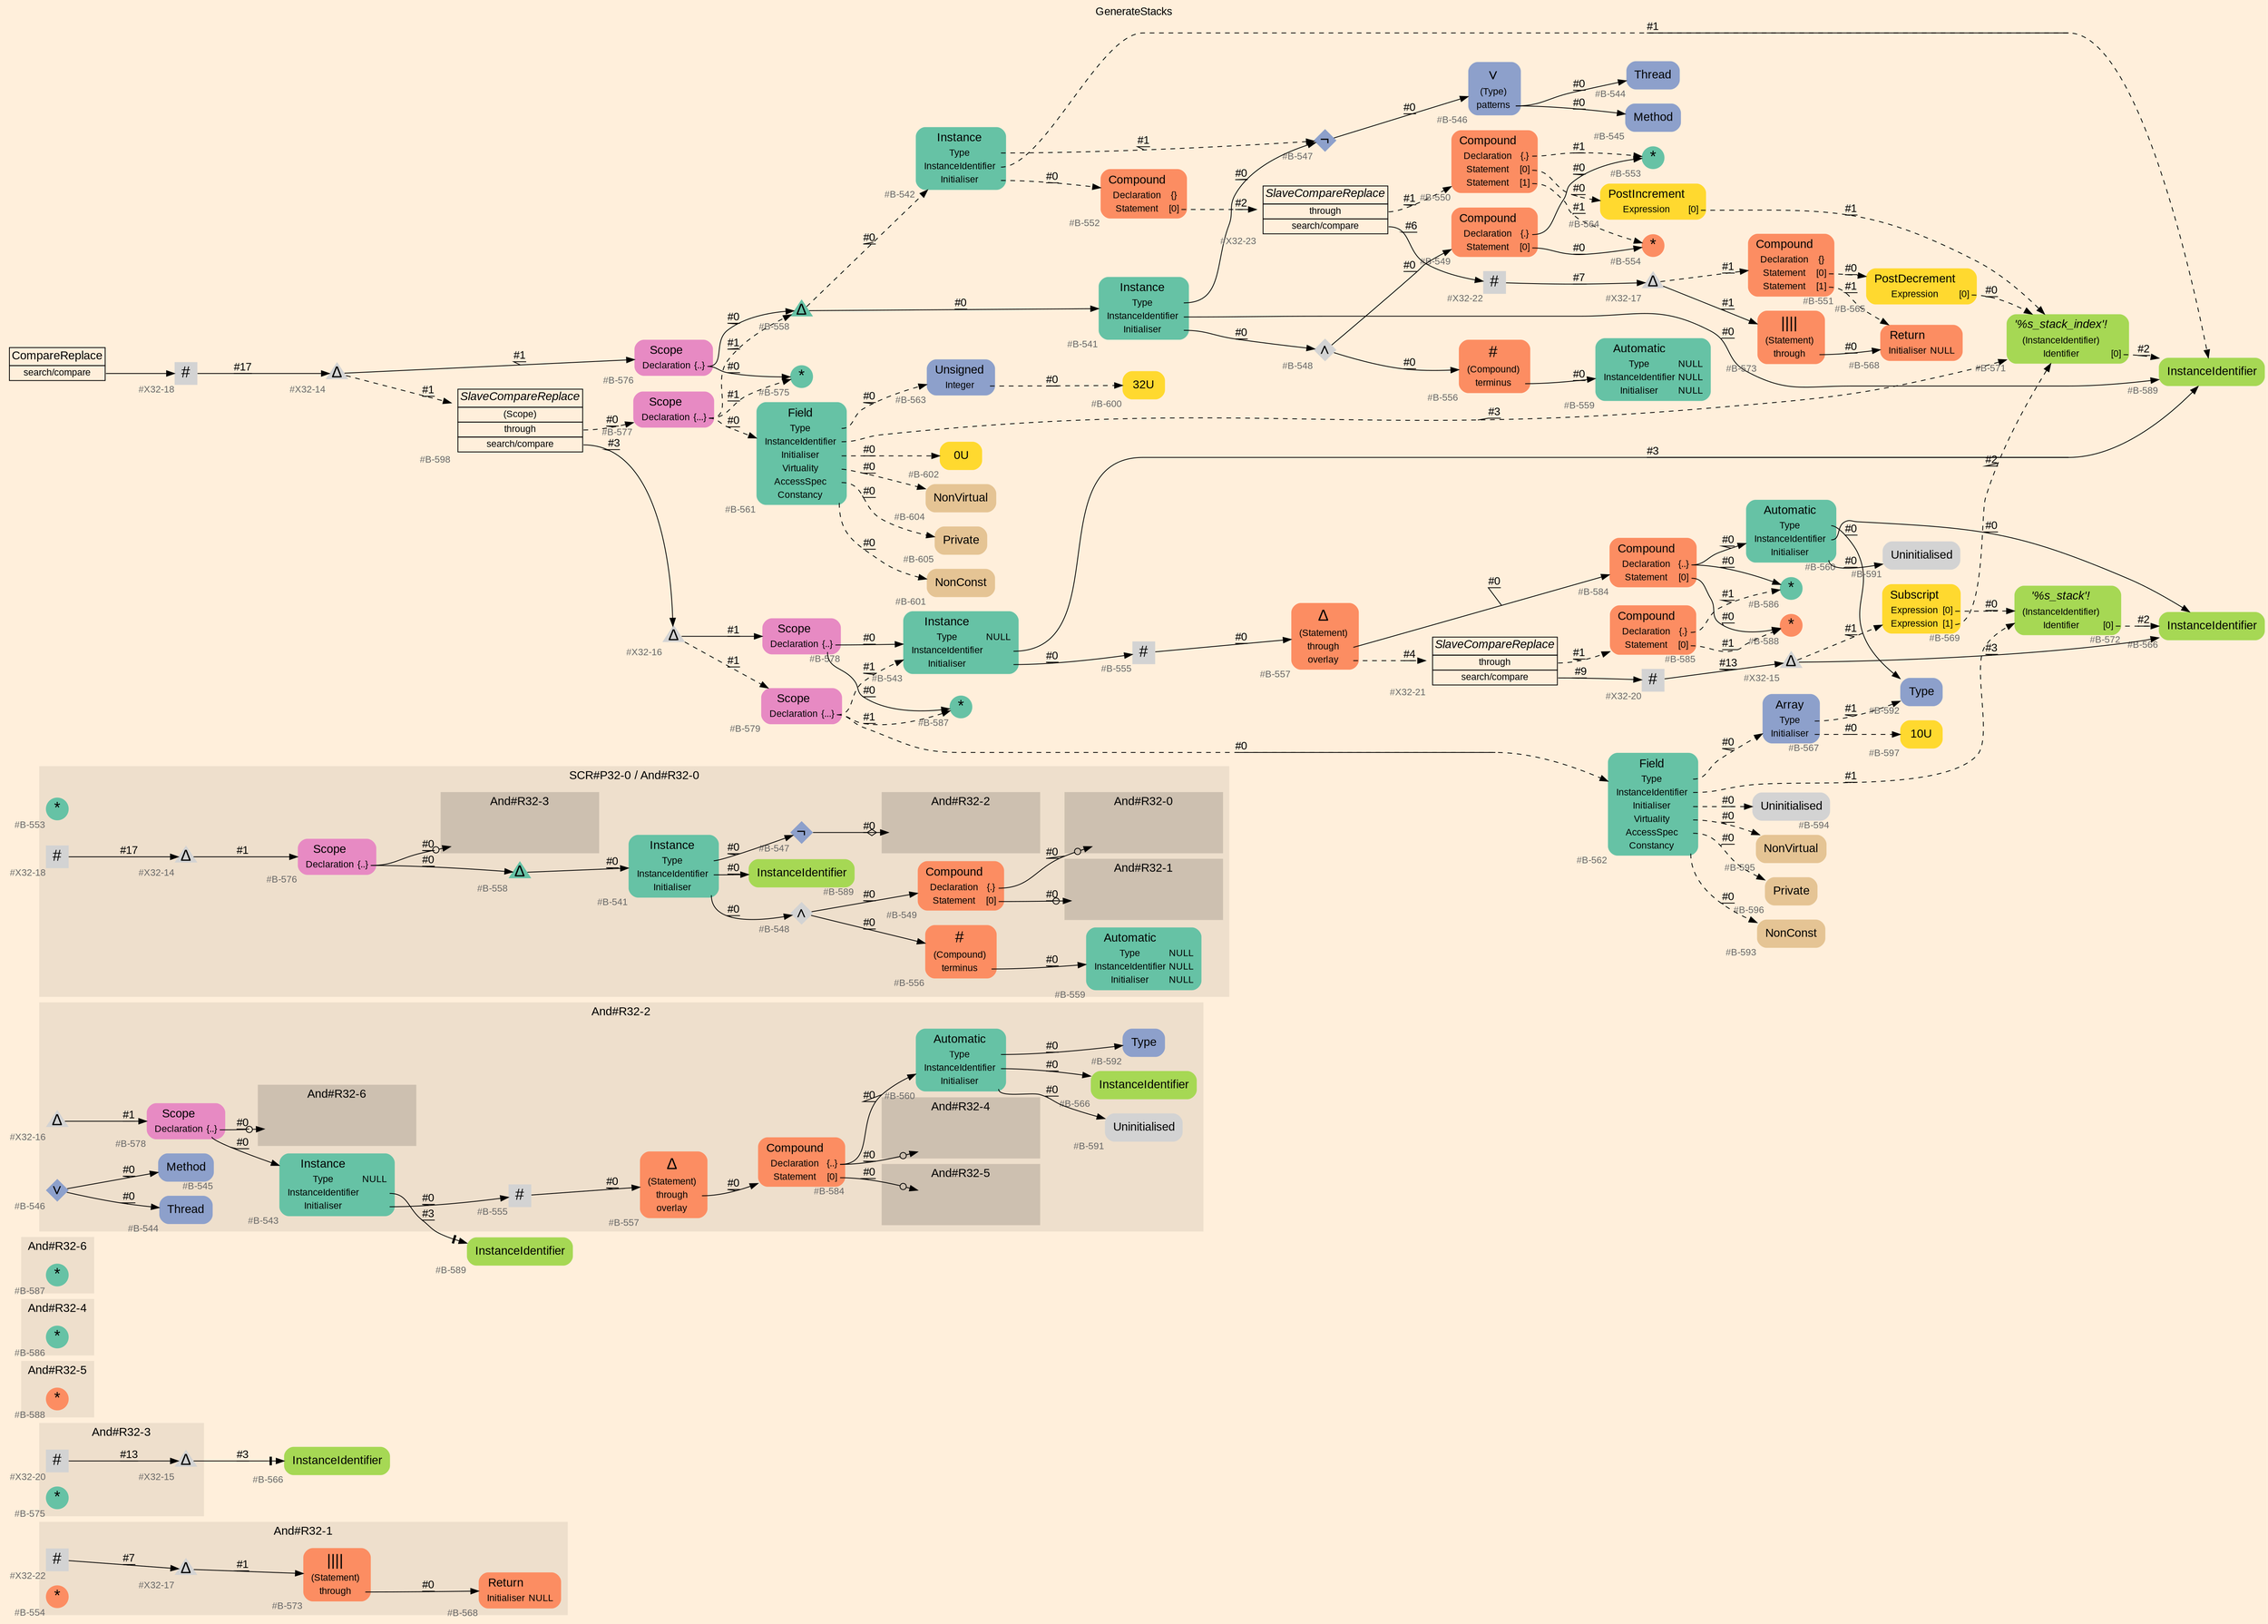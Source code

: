 digraph "GenerateStacks" {
label = "GenerateStacks"
labelloc = t
graph [
    rankdir = "LR"
    ranksep = 0.3
    bgcolor = antiquewhite1
    color = black
    fontcolor = black
    fontname = "Arial"
];
node [
    fontname = "Arial"
];
edge [
    fontname = "Arial"
];

// -------------------- figure And#R32-1 --------------------
// -------- region And#R32-1 ----------
subgraph "clusterAnd#R32-1" {
    label = "SCR#P32-1 / And#R32-1"
    style = "filled"
    color = antiquewhite2
    fontsize = "15"
    // -------- block And#R32-1/#B-573 ----------
    "And#R32-1/#B-573" [
        fillcolor = "/set28/2"
        xlabel = "#B-573"
        fontsize = "12"
        fontcolor = grey40
        shape = "plaintext"
        label = <<TABLE BORDER="0" CELLBORDER="0" CELLSPACING="0">
         <TR><TD><FONT COLOR="black" POINT-SIZE="20">||||</FONT></TD></TR>
         <TR><TD><FONT COLOR="black" POINT-SIZE="12">(Statement)</FONT></TD><TD PORT="port0"></TD></TR>
         <TR><TD><FONT COLOR="black" POINT-SIZE="12">through</FONT></TD><TD PORT="port1"></TD></TR>
        </TABLE>>
        style = "rounded,filled"
    ];
    
    // -------- block And#R32-1/#B-568 ----------
    "And#R32-1/#B-568" [
        fillcolor = "/set28/2"
        xlabel = "#B-568"
        fontsize = "12"
        fontcolor = grey40
        shape = "plaintext"
        label = <<TABLE BORDER="0" CELLBORDER="0" CELLSPACING="0">
         <TR><TD><FONT COLOR="black" POINT-SIZE="15">Return</FONT></TD></TR>
         <TR><TD><FONT COLOR="black" POINT-SIZE="12">Initialiser</FONT></TD><TD PORT="port0"><FONT COLOR="black" POINT-SIZE="12">NULL</FONT></TD></TR>
        </TABLE>>
        style = "rounded,filled"
    ];
    
    // -------- block And#R32-1/#X32-17 ----------
    "And#R32-1/#X32-17" [
        xlabel = "#X32-17"
        fontsize = "12"
        fontcolor = grey40
        shape = "triangle"
        label = <<FONT COLOR="black" POINT-SIZE="20">Δ</FONT>>
        style = "filled"
        penwidth = 0.0
        fixedsize = true
        width = 0.4
        height = 0.4
    ];
    
    // -------- block And#R32-1/#X32-22 ----------
    "And#R32-1/#X32-22" [
        xlabel = "#X32-22"
        fontsize = "12"
        fontcolor = grey40
        shape = "square"
        label = <<FONT COLOR="black" POINT-SIZE="20">#</FONT>>
        style = "filled"
        penwidth = 0.0
        fixedsize = true
        width = 0.4
        height = 0.4
    ];
    
}

"And#R32-1/#B-573":port1 -> "And#R32-1/#B-568" [
    label = "#0"
    decorate = true
    color = black
    fontcolor = black
];

"And#R32-1/#X32-17" -> "And#R32-1/#B-573" [
    label = "#1"
    decorate = true
    color = black
    fontcolor = black
];

"And#R32-1/#X32-22" -> "And#R32-1/#X32-17" [
    label = "#7"
    decorate = true
    color = black
    fontcolor = black
];


// -------------------- figure And#R32-3 --------------------
// -------- region And#R32-3 ----------
subgraph "clusterAnd#R32-3" {
    label = "SCR#P32-3 / And#R32-3"
    style = "filled"
    color = antiquewhite2
    fontsize = "15"
    // -------- block And#R32-3/#X32-20 ----------
    "And#R32-3/#X32-20" [
        xlabel = "#X32-20"
        fontsize = "12"
        fontcolor = grey40
        shape = "square"
        label = <<FONT COLOR="black" POINT-SIZE="20">#</FONT>>
        style = "filled"
        penwidth = 0.0
        fixedsize = true
        width = 0.4
        height = 0.4
    ];
    
    // -------- block And#R32-3/#X32-15 ----------
    "And#R32-3/#X32-15" [
        xlabel = "#X32-15"
        fontsize = "12"
        fontcolor = grey40
        shape = "triangle"
        label = <<FONT COLOR="black" POINT-SIZE="20">Δ</FONT>>
        style = "filled"
        penwidth = 0.0
        fixedsize = true
        width = 0.4
        height = 0.4
    ];
    
}

// -------- block And#R32-3/#B-566 ----------
"And#R32-3/#B-566" [
    fillcolor = "/set28/5"
    xlabel = "#B-566"
    fontsize = "12"
    fontcolor = grey40
    shape = "plaintext"
    label = <<TABLE BORDER="0" CELLBORDER="0" CELLSPACING="0">
     <TR><TD><FONT COLOR="black" POINT-SIZE="15">InstanceIdentifier</FONT></TD></TR>
    </TABLE>>
    style = "rounded,filled"
];

"And#R32-3/#X32-20" -> "And#R32-3/#X32-15" [
    label = "#13"
    decorate = true
    color = black
    fontcolor = black
];

"And#R32-3/#X32-15" -> "And#R32-3/#B-566" [
    arrowhead="normalnonetee"
    label = "#3"
    decorate = true
    color = black
    fontcolor = black
];


// -------------------- figure And#R32-5 --------------------
// -------- region And#R32-5 ----------
subgraph "clusterAnd#R32-5" {
    label = "And#R32-5"
    style = "filled"
    color = antiquewhite2
    fontsize = "15"
    // -------- block And#R32-5/#B-588 ----------
    "And#R32-5/#B-588" [
        fillcolor = "/set28/2"
        xlabel = "#B-588"
        fontsize = "12"
        fontcolor = grey40
        shape = "circle"
        label = <<FONT COLOR="black" POINT-SIZE="20">*</FONT>>
        style = "filled"
        penwidth = 0.0
        fixedsize = true
        width = 0.4
        height = 0.4
    ];
    
}


// -------------------- figure And#R32-4 --------------------
// -------- region And#R32-4 ----------
subgraph "clusterAnd#R32-4" {
    label = "And#R32-4"
    style = "filled"
    color = antiquewhite2
    fontsize = "15"
    // -------- block And#R32-4/#B-586 ----------
    "And#R32-4/#B-586" [
        fillcolor = "/set28/1"
        xlabel = "#B-586"
        fontsize = "12"
        fontcolor = grey40
        shape = "circle"
        label = <<FONT COLOR="black" POINT-SIZE="20">*</FONT>>
        style = "filled"
        penwidth = 0.0
        fixedsize = true
        width = 0.4
        height = 0.4
    ];
    
}


// -------------------- figure And#R32-6 --------------------
// -------- region And#R32-6 ----------
subgraph "clusterAnd#R32-6" {
    label = "And#R32-6"
    style = "filled"
    color = antiquewhite2
    fontsize = "15"
    // -------- block And#R32-6/#B-587 ----------
    "And#R32-6/#B-587" [
        fillcolor = "/set28/1"
        xlabel = "#B-587"
        fontsize = "12"
        fontcolor = grey40
        shape = "circle"
        label = <<FONT COLOR="black" POINT-SIZE="20">*</FONT>>
        style = "filled"
        penwidth = 0.0
        fixedsize = true
        width = 0.4
        height = 0.4
    ];
    
}


// -------------------- figure And#R32-2 --------------------
// -------- region And#R32-2 ----------
subgraph "clusterAnd#R32-2" {
    label = "SCR#P32-2 / And#R32-2"
    style = "filled"
    color = antiquewhite2
    fontsize = "15"
    // -------- block And#R32-2/#B-566 ----------
    "And#R32-2/#B-566" [
        fillcolor = "/set28/5"
        xlabel = "#B-566"
        fontsize = "12"
        fontcolor = grey40
        shape = "plaintext"
        label = <<TABLE BORDER="0" CELLBORDER="0" CELLSPACING="0">
         <TR><TD><FONT COLOR="black" POINT-SIZE="15">InstanceIdentifier</FONT></TD></TR>
        </TABLE>>
        style = "rounded,filled"
    ];
    
    // -------- block And#R32-2/#B-591 ----------
    "And#R32-2/#B-591" [
        xlabel = "#B-591"
        fontsize = "12"
        fontcolor = grey40
        shape = "plaintext"
        label = <<TABLE BORDER="0" CELLBORDER="0" CELLSPACING="0">
         <TR><TD><FONT COLOR="black" POINT-SIZE="15">Uninitialised</FONT></TD></TR>
        </TABLE>>
        style = "rounded,filled"
    ];
    
    // -------- block And#R32-2/#B-592 ----------
    "And#R32-2/#B-592" [
        fillcolor = "/set28/3"
        xlabel = "#B-592"
        fontsize = "12"
        fontcolor = grey40
        shape = "plaintext"
        label = <<TABLE BORDER="0" CELLBORDER="0" CELLSPACING="0">
         <TR><TD><FONT COLOR="black" POINT-SIZE="15">Type</FONT></TD></TR>
        </TABLE>>
        style = "rounded,filled"
    ];
    
    // -------- block And#R32-2/#B-560 ----------
    "And#R32-2/#B-560" [
        fillcolor = "/set28/1"
        xlabel = "#B-560"
        fontsize = "12"
        fontcolor = grey40
        shape = "plaintext"
        label = <<TABLE BORDER="0" CELLBORDER="0" CELLSPACING="0">
         <TR><TD><FONT COLOR="black" POINT-SIZE="15">Automatic</FONT></TD></TR>
         <TR><TD><FONT COLOR="black" POINT-SIZE="12">Type</FONT></TD><TD PORT="port0"></TD></TR>
         <TR><TD><FONT COLOR="black" POINT-SIZE="12">InstanceIdentifier</FONT></TD><TD PORT="port1"></TD></TR>
         <TR><TD><FONT COLOR="black" POINT-SIZE="12">Initialiser</FONT></TD><TD PORT="port2"></TD></TR>
        </TABLE>>
        style = "rounded,filled"
    ];
    
    // -------- block And#R32-2/#X32-16 ----------
    "And#R32-2/#X32-16" [
        xlabel = "#X32-16"
        fontsize = "12"
        fontcolor = grey40
        shape = "triangle"
        label = <<FONT COLOR="black" POINT-SIZE="20">Δ</FONT>>
        style = "filled"
        penwidth = 0.0
        fixedsize = true
        width = 0.4
        height = 0.4
    ];
    
    // -------- block And#R32-2/#B-555 ----------
    "And#R32-2/#B-555" [
        xlabel = "#B-555"
        fontsize = "12"
        fontcolor = grey40
        shape = "square"
        label = <<FONT COLOR="black" POINT-SIZE="20">#</FONT>>
        style = "filled"
        penwidth = 0.0
        fixedsize = true
        width = 0.4
        height = 0.4
    ];
    
    // -------- block And#R32-2/#B-584 ----------
    "And#R32-2/#B-584" [
        fillcolor = "/set28/2"
        xlabel = "#B-584"
        fontsize = "12"
        fontcolor = grey40
        shape = "plaintext"
        label = <<TABLE BORDER="0" CELLBORDER="0" CELLSPACING="0">
         <TR><TD><FONT COLOR="black" POINT-SIZE="15">Compound</FONT></TD></TR>
         <TR><TD><FONT COLOR="black" POINT-SIZE="12">Declaration</FONT></TD><TD PORT="port0"><FONT COLOR="black" POINT-SIZE="12">{..}</FONT></TD></TR>
         <TR><TD><FONT COLOR="black" POINT-SIZE="12">Statement</FONT></TD><TD PORT="port1"><FONT COLOR="black" POINT-SIZE="12">[0]</FONT></TD></TR>
        </TABLE>>
        style = "rounded,filled"
    ];
    
    // -------- block And#R32-2/#B-578 ----------
    "And#R32-2/#B-578" [
        fillcolor = "/set28/4"
        xlabel = "#B-578"
        fontsize = "12"
        fontcolor = grey40
        shape = "plaintext"
        label = <<TABLE BORDER="0" CELLBORDER="0" CELLSPACING="0">
         <TR><TD><FONT COLOR="black" POINT-SIZE="15">Scope</FONT></TD></TR>
         <TR><TD><FONT COLOR="black" POINT-SIZE="12">Declaration</FONT></TD><TD PORT="port0"><FONT COLOR="black" POINT-SIZE="12">{..}</FONT></TD></TR>
        </TABLE>>
        style = "rounded,filled"
    ];
    
    // -------- block And#R32-2/#B-543 ----------
    "And#R32-2/#B-543" [
        fillcolor = "/set28/1"
        xlabel = "#B-543"
        fontsize = "12"
        fontcolor = grey40
        shape = "plaintext"
        label = <<TABLE BORDER="0" CELLBORDER="0" CELLSPACING="0">
         <TR><TD><FONT COLOR="black" POINT-SIZE="15">Instance</FONT></TD></TR>
         <TR><TD><FONT COLOR="black" POINT-SIZE="12">Type</FONT></TD><TD PORT="port0"><FONT COLOR="black" POINT-SIZE="12">NULL</FONT></TD></TR>
         <TR><TD><FONT COLOR="black" POINT-SIZE="12">InstanceIdentifier</FONT></TD><TD PORT="port1"></TD></TR>
         <TR><TD><FONT COLOR="black" POINT-SIZE="12">Initialiser</FONT></TD><TD PORT="port2"></TD></TR>
        </TABLE>>
        style = "rounded,filled"
    ];
    
    // -------- block And#R32-2/#B-557 ----------
    "And#R32-2/#B-557" [
        fillcolor = "/set28/2"
        xlabel = "#B-557"
        fontsize = "12"
        fontcolor = grey40
        shape = "plaintext"
        label = <<TABLE BORDER="0" CELLBORDER="0" CELLSPACING="0">
         <TR><TD><FONT COLOR="black" POINT-SIZE="20">Δ</FONT></TD></TR>
         <TR><TD><FONT COLOR="black" POINT-SIZE="12">(Statement)</FONT></TD><TD PORT="port0"></TD></TR>
         <TR><TD><FONT COLOR="black" POINT-SIZE="12">through</FONT></TD><TD PORT="port1"></TD></TR>
         <TR><TD><FONT COLOR="black" POINT-SIZE="12">overlay</FONT></TD><TD PORT="port2"></TD></TR>
        </TABLE>>
        style = "rounded,filled"
    ];
    
    // -------- region And#R32-2/And#R32-4 ----------
    subgraph "clusterAnd#R32-2/And#R32-4" {
        label = "And#R32-4"
        style = "filled"
        color = antiquewhite3
        fontsize = "15"
        // -------- block And#R32-2/And#R32-4/#B-586 ----------
        "And#R32-2/And#R32-4/#B-586" [
            fillcolor = "/set28/1"
            xlabel = "#B-586"
            fontsize = "12"
            fontcolor = grey40
            shape = "none"
            style = "invisible"
        ];
        
    }
    
    // -------- region And#R32-2/And#R32-5 ----------
    subgraph "clusterAnd#R32-2/And#R32-5" {
        label = "And#R32-5"
        style = "filled"
        color = antiquewhite3
        fontsize = "15"
        // -------- block And#R32-2/And#R32-5/#B-588 ----------
        "And#R32-2/And#R32-5/#B-588" [
            fillcolor = "/set28/2"
            xlabel = "#B-588"
            fontsize = "12"
            fontcolor = grey40
            shape = "none"
            style = "invisible"
        ];
        
    }
    
    // -------- region And#R32-2/And#R32-6 ----------
    subgraph "clusterAnd#R32-2/And#R32-6" {
        label = "And#R32-6"
        style = "filled"
        color = antiquewhite3
        fontsize = "15"
        // -------- block And#R32-2/And#R32-6/#B-587 ----------
        "And#R32-2/And#R32-6/#B-587" [
            fillcolor = "/set28/1"
            xlabel = "#B-587"
            fontsize = "12"
            fontcolor = grey40
            shape = "none"
            style = "invisible"
        ];
        
    }
    
}

// -------- block And#R32-2/#B-589 ----------
"And#R32-2/#B-589" [
    fillcolor = "/set28/5"
    xlabel = "#B-589"
    fontsize = "12"
    fontcolor = grey40
    shape = "plaintext"
    label = <<TABLE BORDER="0" CELLBORDER="0" CELLSPACING="0">
     <TR><TD><FONT COLOR="black" POINT-SIZE="15">InstanceIdentifier</FONT></TD></TR>
    </TABLE>>
    style = "rounded,filled"
];

"And#R32-2/#B-560":port0 -> "And#R32-2/#B-592" [
    label = "#0"
    decorate = true
    color = black
    fontcolor = black
];

"And#R32-2/#B-560":port1 -> "And#R32-2/#B-566" [
    label = "#0"
    decorate = true
    color = black
    fontcolor = black
];

"And#R32-2/#B-560":port2 -> "And#R32-2/#B-591" [
    label = "#0"
    decorate = true
    color = black
    fontcolor = black
];

"And#R32-2/#X32-16" -> "And#R32-2/#B-578" [
    label = "#1"
    decorate = true
    color = black
    fontcolor = black
];

"And#R32-2/#B-555" -> "And#R32-2/#B-557" [
    label = "#0"
    decorate = true
    color = black
    fontcolor = black
];

"And#R32-2/#B-584":port0 -> "And#R32-2/And#R32-4/#B-586" [
    arrowhead="normalnoneodot"
    label = "#0"
    decorate = true
    color = black
    fontcolor = black
];

"And#R32-2/#B-584":port0 -> "And#R32-2/#B-560" [
    label = "#0"
    decorate = true
    color = black
    fontcolor = black
];

"And#R32-2/#B-584":port1 -> "And#R32-2/And#R32-5/#B-588" [
    arrowhead="normalnoneodot"
    label = "#0"
    decorate = true
    color = black
    fontcolor = black
];

"And#R32-2/#B-578":port0 -> "And#R32-2/And#R32-6/#B-587" [
    arrowhead="normalnoneodot"
    label = "#0"
    decorate = true
    color = black
    fontcolor = black
];

"And#R32-2/#B-578":port0 -> "And#R32-2/#B-543" [
    label = "#0"
    decorate = true
    color = black
    fontcolor = black
];

"And#R32-2/#B-543":port1 -> "And#R32-2/#B-589" [
    arrowhead="normalnonetee"
    label = "#3"
    decorate = true
    color = black
    fontcolor = black
];

"And#R32-2/#B-543":port2 -> "And#R32-2/#B-555" [
    label = "#0"
    decorate = true
    color = black
    fontcolor = black
];

"And#R32-2/#B-557":port1 -> "And#R32-2/#B-584" [
    label = "#0"
    decorate = true
    color = black
    fontcolor = black
];


// -------------------- figure And#R32-2 --------------------
// -------- region And#R32-2 ----------
subgraph "clusterAnd#R32-2" {
    label = "And#R32-2"
    style = "filled"
    color = antiquewhite2
    fontsize = "15"
    // -------- block And#R32-2/#B-546 ----------
    "And#R32-2/#B-546" [
        fillcolor = "/set28/3"
        xlabel = "#B-546"
        fontsize = "12"
        fontcolor = grey40
        shape = "diamond"
        label = <<FONT COLOR="black" POINT-SIZE="20">∨</FONT>>
        style = "filled"
        penwidth = 0.0
        fixedsize = true
        width = 0.4
        height = 0.4
    ];
    
    // -------- block And#R32-2/#B-544 ----------
    "And#R32-2/#B-544" [
        fillcolor = "/set28/3"
        xlabel = "#B-544"
        fontsize = "12"
        fontcolor = grey40
        shape = "plaintext"
        label = <<TABLE BORDER="0" CELLBORDER="0" CELLSPACING="0">
         <TR><TD><FONT COLOR="black" POINT-SIZE="15">Thread</FONT></TD></TR>
        </TABLE>>
        style = "rounded,filled"
    ];
    
    // -------- block And#R32-2/#B-545 ----------
    "And#R32-2/#B-545" [
        fillcolor = "/set28/3"
        xlabel = "#B-545"
        fontsize = "12"
        fontcolor = grey40
        shape = "plaintext"
        label = <<TABLE BORDER="0" CELLBORDER="0" CELLSPACING="0">
         <TR><TD><FONT COLOR="black" POINT-SIZE="15">Method</FONT></TD></TR>
        </TABLE>>
        style = "rounded,filled"
    ];
    
}

"And#R32-2/#B-546" -> "And#R32-2/#B-544" [
    label = "#0"
    decorate = true
    color = black
    fontcolor = black
];

"And#R32-2/#B-546" -> "And#R32-2/#B-545" [
    label = "#0"
    decorate = true
    color = black
    fontcolor = black
];


// -------------------- figure And#R32-1 --------------------
// -------- region And#R32-1 ----------
subgraph "clusterAnd#R32-1" {
    label = "And#R32-1"
    style = "filled"
    color = antiquewhite2
    fontsize = "15"
    // -------- block And#R32-1/#B-554 ----------
    "And#R32-1/#B-554" [
        fillcolor = "/set28/2"
        xlabel = "#B-554"
        fontsize = "12"
        fontcolor = grey40
        shape = "circle"
        label = <<FONT COLOR="black" POINT-SIZE="20">*</FONT>>
        style = "filled"
        penwidth = 0.0
        fixedsize = true
        width = 0.4
        height = 0.4
    ];
    
}


// -------------------- figure And#R32-0 --------------------
// -------- region And#R32-0 ----------
subgraph "clusterAnd#R32-0" {
    label = "And#R32-0"
    style = "filled"
    color = antiquewhite2
    fontsize = "15"
    // -------- block And#R32-0/#B-553 ----------
    "And#R32-0/#B-553" [
        fillcolor = "/set28/1"
        xlabel = "#B-553"
        fontsize = "12"
        fontcolor = grey40
        shape = "circle"
        label = <<FONT COLOR="black" POINT-SIZE="20">*</FONT>>
        style = "filled"
        penwidth = 0.0
        fixedsize = true
        width = 0.4
        height = 0.4
    ];
    
}


// -------------------- figure And#R32-3 --------------------
// -------- region And#R32-3 ----------
subgraph "clusterAnd#R32-3" {
    label = "And#R32-3"
    style = "filled"
    color = antiquewhite2
    fontsize = "15"
    // -------- block And#R32-3/#B-575 ----------
    "And#R32-3/#B-575" [
        fillcolor = "/set28/1"
        xlabel = "#B-575"
        fontsize = "12"
        fontcolor = grey40
        shape = "circle"
        label = <<FONT COLOR="black" POINT-SIZE="20">*</FONT>>
        style = "filled"
        penwidth = 0.0
        fixedsize = true
        width = 0.4
        height = 0.4
    ];
    
}


// -------------------- figure And#R32-0 --------------------
// -------- region And#R32-0 ----------
subgraph "clusterAnd#R32-0" {
    label = "SCR#P32-0 / And#R32-0"
    style = "filled"
    color = antiquewhite2
    fontsize = "15"
    // -------- block And#R32-0/#B-547 ----------
    "And#R32-0/#B-547" [
        fillcolor = "/set28/3"
        xlabel = "#B-547"
        fontsize = "12"
        fontcolor = grey40
        shape = "diamond"
        label = <<FONT COLOR="black" POINT-SIZE="20">¬</FONT>>
        style = "filled"
        penwidth = 0.0
        fixedsize = true
        width = 0.4
        height = 0.4
    ];
    
    // -------- block And#R32-0/#B-589 ----------
    "And#R32-0/#B-589" [
        fillcolor = "/set28/5"
        xlabel = "#B-589"
        fontsize = "12"
        fontcolor = grey40
        shape = "plaintext"
        label = <<TABLE BORDER="0" CELLBORDER="0" CELLSPACING="0">
         <TR><TD><FONT COLOR="black" POINT-SIZE="15">InstanceIdentifier</FONT></TD></TR>
        </TABLE>>
        style = "rounded,filled"
    ];
    
    // -------- block And#R32-0/#B-548 ----------
    "And#R32-0/#B-548" [
        xlabel = "#B-548"
        fontsize = "12"
        fontcolor = grey40
        shape = "diamond"
        label = <<FONT COLOR="black" POINT-SIZE="20">∧</FONT>>
        style = "filled"
        penwidth = 0.0
        fixedsize = true
        width = 0.4
        height = 0.4
    ];
    
    // -------- block And#R32-0/#B-556 ----------
    "And#R32-0/#B-556" [
        fillcolor = "/set28/2"
        xlabel = "#B-556"
        fontsize = "12"
        fontcolor = grey40
        shape = "plaintext"
        label = <<TABLE BORDER="0" CELLBORDER="0" CELLSPACING="0">
         <TR><TD><FONT COLOR="black" POINT-SIZE="20">#</FONT></TD></TR>
         <TR><TD><FONT COLOR="black" POINT-SIZE="12">(Compound)</FONT></TD><TD PORT="port0"></TD></TR>
         <TR><TD><FONT COLOR="black" POINT-SIZE="12">terminus</FONT></TD><TD PORT="port1"></TD></TR>
        </TABLE>>
        style = "rounded,filled"
    ];
    
    // -------- block And#R32-0/#B-541 ----------
    "And#R32-0/#B-541" [
        fillcolor = "/set28/1"
        xlabel = "#B-541"
        fontsize = "12"
        fontcolor = grey40
        shape = "plaintext"
        label = <<TABLE BORDER="0" CELLBORDER="0" CELLSPACING="0">
         <TR><TD><FONT COLOR="black" POINT-SIZE="15">Instance</FONT></TD></TR>
         <TR><TD><FONT COLOR="black" POINT-SIZE="12">Type</FONT></TD><TD PORT="port0"></TD></TR>
         <TR><TD><FONT COLOR="black" POINT-SIZE="12">InstanceIdentifier</FONT></TD><TD PORT="port1"></TD></TR>
         <TR><TD><FONT COLOR="black" POINT-SIZE="12">Initialiser</FONT></TD><TD PORT="port2"></TD></TR>
        </TABLE>>
        style = "rounded,filled"
    ];
    
    // -------- block And#R32-0/#B-559 ----------
    "And#R32-0/#B-559" [
        fillcolor = "/set28/1"
        xlabel = "#B-559"
        fontsize = "12"
        fontcolor = grey40
        shape = "plaintext"
        label = <<TABLE BORDER="0" CELLBORDER="0" CELLSPACING="0">
         <TR><TD><FONT COLOR="black" POINT-SIZE="15">Automatic</FONT></TD></TR>
         <TR><TD><FONT COLOR="black" POINT-SIZE="12">Type</FONT></TD><TD PORT="port0"><FONT COLOR="black" POINT-SIZE="12">NULL</FONT></TD></TR>
         <TR><TD><FONT COLOR="black" POINT-SIZE="12">InstanceIdentifier</FONT></TD><TD PORT="port1"><FONT COLOR="black" POINT-SIZE="12">NULL</FONT></TD></TR>
         <TR><TD><FONT COLOR="black" POINT-SIZE="12">Initialiser</FONT></TD><TD PORT="port2"><FONT COLOR="black" POINT-SIZE="12">NULL</FONT></TD></TR>
        </TABLE>>
        style = "rounded,filled"
    ];
    
    // -------- block And#R32-0/#B-549 ----------
    "And#R32-0/#B-549" [
        fillcolor = "/set28/2"
        xlabel = "#B-549"
        fontsize = "12"
        fontcolor = grey40
        shape = "plaintext"
        label = <<TABLE BORDER="0" CELLBORDER="0" CELLSPACING="0">
         <TR><TD><FONT COLOR="black" POINT-SIZE="15">Compound</FONT></TD></TR>
         <TR><TD><FONT COLOR="black" POINT-SIZE="12">Declaration</FONT></TD><TD PORT="port0"><FONT COLOR="black" POINT-SIZE="12">{.}</FONT></TD></TR>
         <TR><TD><FONT COLOR="black" POINT-SIZE="12">Statement</FONT></TD><TD PORT="port1"><FONT COLOR="black" POINT-SIZE="12">[0]</FONT></TD></TR>
        </TABLE>>
        style = "rounded,filled"
    ];
    
    // -------- block And#R32-0/#X32-14 ----------
    "And#R32-0/#X32-14" [
        xlabel = "#X32-14"
        fontsize = "12"
        fontcolor = grey40
        shape = "triangle"
        label = <<FONT COLOR="black" POINT-SIZE="20">Δ</FONT>>
        style = "filled"
        penwidth = 0.0
        fixedsize = true
        width = 0.4
        height = 0.4
    ];
    
    // -------- block And#R32-0/#B-558 ----------
    "And#R32-0/#B-558" [
        fillcolor = "/set28/1"
        xlabel = "#B-558"
        fontsize = "12"
        fontcolor = grey40
        shape = "triangle"
        label = <<FONT COLOR="black" POINT-SIZE="20">Δ</FONT>>
        style = "filled"
        penwidth = 0.0
        fixedsize = true
        width = 0.4
        height = 0.4
    ];
    
    // -------- block And#R32-0/#X32-18 ----------
    "And#R32-0/#X32-18" [
        xlabel = "#X32-18"
        fontsize = "12"
        fontcolor = grey40
        shape = "square"
        label = <<FONT COLOR="black" POINT-SIZE="20">#</FONT>>
        style = "filled"
        penwidth = 0.0
        fixedsize = true
        width = 0.4
        height = 0.4
    ];
    
    // -------- block And#R32-0/#B-576 ----------
    "And#R32-0/#B-576" [
        fillcolor = "/set28/4"
        xlabel = "#B-576"
        fontsize = "12"
        fontcolor = grey40
        shape = "plaintext"
        label = <<TABLE BORDER="0" CELLBORDER="0" CELLSPACING="0">
         <TR><TD><FONT COLOR="black" POINT-SIZE="15">Scope</FONT></TD></TR>
         <TR><TD><FONT COLOR="black" POINT-SIZE="12">Declaration</FONT></TD><TD PORT="port0"><FONT COLOR="black" POINT-SIZE="12">{..}</FONT></TD></TR>
        </TABLE>>
        style = "rounded,filled"
    ];
    
    // -------- region And#R32-0/And#R32-0 ----------
    subgraph "clusterAnd#R32-0/And#R32-0" {
        label = "And#R32-0"
        style = "filled"
        color = antiquewhite3
        fontsize = "15"
        // -------- block And#R32-0/And#R32-0/#B-553 ----------
        "And#R32-0/And#R32-0/#B-553" [
            fillcolor = "/set28/1"
            xlabel = "#B-553"
            fontsize = "12"
            fontcolor = grey40
            shape = "none"
            style = "invisible"
        ];
        
    }
    
    // -------- region And#R32-0/And#R32-1 ----------
    subgraph "clusterAnd#R32-0/And#R32-1" {
        label = "And#R32-1"
        style = "filled"
        color = antiquewhite3
        fontsize = "15"
        // -------- block And#R32-0/And#R32-1/#B-554 ----------
        "And#R32-0/And#R32-1/#B-554" [
            fillcolor = "/set28/2"
            xlabel = "#B-554"
            fontsize = "12"
            fontcolor = grey40
            shape = "none"
            style = "invisible"
        ];
        
    }
    
    // -------- region And#R32-0/And#R32-2 ----------
    subgraph "clusterAnd#R32-0/And#R32-2" {
        label = "And#R32-2"
        style = "filled"
        color = antiquewhite3
        fontsize = "15"
        // -------- block And#R32-0/And#R32-2/#B-546 ----------
        "And#R32-0/And#R32-2/#B-546" [
            fillcolor = "/set28/3"
            xlabel = "#B-546"
            fontsize = "12"
            fontcolor = grey40
            shape = "none"
            style = "invisible"
        ];
        
    }
    
    // -------- region And#R32-0/And#R32-3 ----------
    subgraph "clusterAnd#R32-0/And#R32-3" {
        label = "And#R32-3"
        style = "filled"
        color = antiquewhite3
        fontsize = "15"
        // -------- block And#R32-0/And#R32-3/#B-575 ----------
        "And#R32-0/And#R32-3/#B-575" [
            fillcolor = "/set28/1"
            xlabel = "#B-575"
            fontsize = "12"
            fontcolor = grey40
            shape = "none"
            style = "invisible"
        ];
        
    }
    
}

"And#R32-0/#B-547" -> "And#R32-0/And#R32-2/#B-546" [
    arrowhead="normalnoneodiamond"
    label = "#0"
    decorate = true
    color = black
    fontcolor = black
];

"And#R32-0/#B-548" -> "And#R32-0/#B-549" [
    label = "#0"
    decorate = true
    color = black
    fontcolor = black
];

"And#R32-0/#B-548" -> "And#R32-0/#B-556" [
    label = "#0"
    decorate = true
    color = black
    fontcolor = black
];

"And#R32-0/#B-556":port1 -> "And#R32-0/#B-559" [
    label = "#0"
    decorate = true
    color = black
    fontcolor = black
];

"And#R32-0/#B-541":port0 -> "And#R32-0/#B-547" [
    label = "#0"
    decorate = true
    color = black
    fontcolor = black
];

"And#R32-0/#B-541":port1 -> "And#R32-0/#B-589" [
    label = "#0"
    decorate = true
    color = black
    fontcolor = black
];

"And#R32-0/#B-541":port2 -> "And#R32-0/#B-548" [
    label = "#0"
    decorate = true
    color = black
    fontcolor = black
];

"And#R32-0/#B-549":port0 -> "And#R32-0/And#R32-0/#B-553" [
    arrowhead="normalnoneodot"
    label = "#0"
    decorate = true
    color = black
    fontcolor = black
];

"And#R32-0/#B-549":port1 -> "And#R32-0/And#R32-1/#B-554" [
    arrowhead="normalnoneodot"
    label = "#0"
    decorate = true
    color = black
    fontcolor = black
];

"And#R32-0/#X32-14" -> "And#R32-0/#B-576" [
    label = "#1"
    decorate = true
    color = black
    fontcolor = black
];

"And#R32-0/#B-558" -> "And#R32-0/#B-541" [
    label = "#0"
    decorate = true
    color = black
    fontcolor = black
];

"And#R32-0/#X32-18" -> "And#R32-0/#X32-14" [
    label = "#17"
    decorate = true
    color = black
    fontcolor = black
];

"And#R32-0/#B-576":port0 -> "And#R32-0/#B-558" [
    label = "#0"
    decorate = true
    color = black
    fontcolor = black
];

"And#R32-0/#B-576":port0 -> "And#R32-0/And#R32-3/#B-575" [
    arrowhead="normalnoneodot"
    label = "#0"
    decorate = true
    color = black
    fontcolor = black
];


// -------------------- transformation figure --------------------
// -------- block CR#X32-19 ----------
"CR#X32-19" [
    fillcolor = antiquewhite1
    fontsize = "12"
    fontcolor = grey40
    shape = "plaintext"
    label = <<TABLE BORDER="0" CELLBORDER="1" CELLSPACING="0">
     <TR><TD><FONT COLOR="black" POINT-SIZE="15">CompareReplace</FONT></TD></TR>
     <TR><TD PORT="port0"><FONT COLOR="black" POINT-SIZE="12">search/compare</FONT></TD></TR>
    </TABLE>>
    style = "filled"
    color = black
];

// -------- block #X32-18 ----------
"#X32-18" [
    xlabel = "#X32-18"
    fontsize = "12"
    fontcolor = grey40
    shape = "square"
    label = <<FONT COLOR="black" POINT-SIZE="20">#</FONT>>
    style = "filled"
    penwidth = 0.0
    fixedsize = true
    width = 0.4
    height = 0.4
];

// -------- block #X32-14 ----------
"#X32-14" [
    xlabel = "#X32-14"
    fontsize = "12"
    fontcolor = grey40
    shape = "triangle"
    label = <<FONT COLOR="black" POINT-SIZE="20">Δ</FONT>>
    style = "filled"
    penwidth = 0.0
    fixedsize = true
    width = 0.4
    height = 0.4
];

// -------- block #B-576 ----------
"#B-576" [
    fillcolor = "/set28/4"
    xlabel = "#B-576"
    fontsize = "12"
    fontcolor = grey40
    shape = "plaintext"
    label = <<TABLE BORDER="0" CELLBORDER="0" CELLSPACING="0">
     <TR><TD><FONT COLOR="black" POINT-SIZE="15">Scope</FONT></TD></TR>
     <TR><TD><FONT COLOR="black" POINT-SIZE="12">Declaration</FONT></TD><TD PORT="port0"><FONT COLOR="black" POINT-SIZE="12">{..}</FONT></TD></TR>
    </TABLE>>
    style = "rounded,filled"
];

// -------- block #B-558 ----------
"#B-558" [
    fillcolor = "/set28/1"
    xlabel = "#B-558"
    fontsize = "12"
    fontcolor = grey40
    shape = "triangle"
    label = <<FONT COLOR="black" POINT-SIZE="20">Δ</FONT>>
    style = "filled"
    penwidth = 0.0
    fixedsize = true
    width = 0.4
    height = 0.4
];

// -------- block #B-541 ----------
"#B-541" [
    fillcolor = "/set28/1"
    xlabel = "#B-541"
    fontsize = "12"
    fontcolor = grey40
    shape = "plaintext"
    label = <<TABLE BORDER="0" CELLBORDER="0" CELLSPACING="0">
     <TR><TD><FONT COLOR="black" POINT-SIZE="15">Instance</FONT></TD></TR>
     <TR><TD><FONT COLOR="black" POINT-SIZE="12">Type</FONT></TD><TD PORT="port0"></TD></TR>
     <TR><TD><FONT COLOR="black" POINT-SIZE="12">InstanceIdentifier</FONT></TD><TD PORT="port1"></TD></TR>
     <TR><TD><FONT COLOR="black" POINT-SIZE="12">Initialiser</FONT></TD><TD PORT="port2"></TD></TR>
    </TABLE>>
    style = "rounded,filled"
];

// -------- block #B-547 ----------
"#B-547" [
    fillcolor = "/set28/3"
    xlabel = "#B-547"
    fontsize = "12"
    fontcolor = grey40
    shape = "diamond"
    label = <<FONT COLOR="black" POINT-SIZE="20">¬</FONT>>
    style = "filled"
    penwidth = 0.0
    fixedsize = true
    width = 0.4
    height = 0.4
];

// -------- block #B-546 ----------
"#B-546" [
    fillcolor = "/set28/3"
    xlabel = "#B-546"
    fontsize = "12"
    fontcolor = grey40
    shape = "plaintext"
    label = <<TABLE BORDER="0" CELLBORDER="0" CELLSPACING="0">
     <TR><TD><FONT COLOR="black" POINT-SIZE="20">∨</FONT></TD></TR>
     <TR><TD><FONT COLOR="black" POINT-SIZE="12">(Type)</FONT></TD><TD PORT="port0"></TD></TR>
     <TR><TD><FONT COLOR="black" POINT-SIZE="12">patterns</FONT></TD><TD PORT="port1"></TD></TR>
    </TABLE>>
    style = "rounded,filled"
];

// -------- block #B-544 ----------
"#B-544" [
    fillcolor = "/set28/3"
    xlabel = "#B-544"
    fontsize = "12"
    fontcolor = grey40
    shape = "plaintext"
    label = <<TABLE BORDER="0" CELLBORDER="0" CELLSPACING="0">
     <TR><TD><FONT COLOR="black" POINT-SIZE="15">Thread</FONT></TD></TR>
    </TABLE>>
    style = "rounded,filled"
];

// -------- block #B-545 ----------
"#B-545" [
    fillcolor = "/set28/3"
    xlabel = "#B-545"
    fontsize = "12"
    fontcolor = grey40
    shape = "plaintext"
    label = <<TABLE BORDER="0" CELLBORDER="0" CELLSPACING="0">
     <TR><TD><FONT COLOR="black" POINT-SIZE="15">Method</FONT></TD></TR>
    </TABLE>>
    style = "rounded,filled"
];

// -------- block #B-589 ----------
"#B-589" [
    fillcolor = "/set28/5"
    xlabel = "#B-589"
    fontsize = "12"
    fontcolor = grey40
    shape = "plaintext"
    label = <<TABLE BORDER="0" CELLBORDER="0" CELLSPACING="0">
     <TR><TD><FONT COLOR="black" POINT-SIZE="15">InstanceIdentifier</FONT></TD></TR>
    </TABLE>>
    style = "rounded,filled"
];

// -------- block #B-548 ----------
"#B-548" [
    xlabel = "#B-548"
    fontsize = "12"
    fontcolor = grey40
    shape = "diamond"
    label = <<FONT COLOR="black" POINT-SIZE="20">∧</FONT>>
    style = "filled"
    penwidth = 0.0
    fixedsize = true
    width = 0.4
    height = 0.4
];

// -------- block #B-549 ----------
"#B-549" [
    fillcolor = "/set28/2"
    xlabel = "#B-549"
    fontsize = "12"
    fontcolor = grey40
    shape = "plaintext"
    label = <<TABLE BORDER="0" CELLBORDER="0" CELLSPACING="0">
     <TR><TD><FONT COLOR="black" POINT-SIZE="15">Compound</FONT></TD></TR>
     <TR><TD><FONT COLOR="black" POINT-SIZE="12">Declaration</FONT></TD><TD PORT="port0"><FONT COLOR="black" POINT-SIZE="12">{.}</FONT></TD></TR>
     <TR><TD><FONT COLOR="black" POINT-SIZE="12">Statement</FONT></TD><TD PORT="port1"><FONT COLOR="black" POINT-SIZE="12">[0]</FONT></TD></TR>
    </TABLE>>
    style = "rounded,filled"
];

// -------- block #B-553 ----------
"#B-553" [
    fillcolor = "/set28/1"
    xlabel = "#B-553"
    fontsize = "12"
    fontcolor = grey40
    shape = "circle"
    label = <<FONT COLOR="black" POINT-SIZE="20">*</FONT>>
    style = "filled"
    penwidth = 0.0
    fixedsize = true
    width = 0.4
    height = 0.4
];

// -------- block #B-554 ----------
"#B-554" [
    fillcolor = "/set28/2"
    xlabel = "#B-554"
    fontsize = "12"
    fontcolor = grey40
    shape = "circle"
    label = <<FONT COLOR="black" POINT-SIZE="20">*</FONT>>
    style = "filled"
    penwidth = 0.0
    fixedsize = true
    width = 0.4
    height = 0.4
];

// -------- block #B-556 ----------
"#B-556" [
    fillcolor = "/set28/2"
    xlabel = "#B-556"
    fontsize = "12"
    fontcolor = grey40
    shape = "plaintext"
    label = <<TABLE BORDER="0" CELLBORDER="0" CELLSPACING="0">
     <TR><TD><FONT COLOR="black" POINT-SIZE="20">#</FONT></TD></TR>
     <TR><TD><FONT COLOR="black" POINT-SIZE="12">(Compound)</FONT></TD><TD PORT="port0"></TD></TR>
     <TR><TD><FONT COLOR="black" POINT-SIZE="12">terminus</FONT></TD><TD PORT="port1"></TD></TR>
    </TABLE>>
    style = "rounded,filled"
];

// -------- block #B-559 ----------
"#B-559" [
    fillcolor = "/set28/1"
    xlabel = "#B-559"
    fontsize = "12"
    fontcolor = grey40
    shape = "plaintext"
    label = <<TABLE BORDER="0" CELLBORDER="0" CELLSPACING="0">
     <TR><TD><FONT COLOR="black" POINT-SIZE="15">Automatic</FONT></TD></TR>
     <TR><TD><FONT COLOR="black" POINT-SIZE="12">Type</FONT></TD><TD PORT="port0"><FONT COLOR="black" POINT-SIZE="12">NULL</FONT></TD></TR>
     <TR><TD><FONT COLOR="black" POINT-SIZE="12">InstanceIdentifier</FONT></TD><TD PORT="port1"><FONT COLOR="black" POINT-SIZE="12">NULL</FONT></TD></TR>
     <TR><TD><FONT COLOR="black" POINT-SIZE="12">Initialiser</FONT></TD><TD PORT="port2"><FONT COLOR="black" POINT-SIZE="12">NULL</FONT></TD></TR>
    </TABLE>>
    style = "rounded,filled"
];

// -------- block #B-542 ----------
"#B-542" [
    fillcolor = "/set28/1"
    xlabel = "#B-542"
    fontsize = "12"
    fontcolor = grey40
    shape = "plaintext"
    label = <<TABLE BORDER="0" CELLBORDER="0" CELLSPACING="0">
     <TR><TD><FONT COLOR="black" POINT-SIZE="15">Instance</FONT></TD></TR>
     <TR><TD><FONT COLOR="black" POINT-SIZE="12">Type</FONT></TD><TD PORT="port0"></TD></TR>
     <TR><TD><FONT COLOR="black" POINT-SIZE="12">InstanceIdentifier</FONT></TD><TD PORT="port1"></TD></TR>
     <TR><TD><FONT COLOR="black" POINT-SIZE="12">Initialiser</FONT></TD><TD PORT="port2"></TD></TR>
    </TABLE>>
    style = "rounded,filled"
];

// -------- block #B-552 ----------
"#B-552" [
    fillcolor = "/set28/2"
    xlabel = "#B-552"
    fontsize = "12"
    fontcolor = grey40
    shape = "plaintext"
    label = <<TABLE BORDER="0" CELLBORDER="0" CELLSPACING="0">
     <TR><TD><FONT COLOR="black" POINT-SIZE="15">Compound</FONT></TD></TR>
     <TR><TD><FONT COLOR="black" POINT-SIZE="12">Declaration</FONT></TD><TD PORT="port0"><FONT COLOR="black" POINT-SIZE="12">{}</FONT></TD></TR>
     <TR><TD><FONT COLOR="black" POINT-SIZE="12">Statement</FONT></TD><TD PORT="port1"><FONT COLOR="black" POINT-SIZE="12">[0]</FONT></TD></TR>
    </TABLE>>
    style = "rounded,filled"
];

// -------- block #X32-23 ----------
"#X32-23" [
    fillcolor = antiquewhite1
    xlabel = "#X32-23"
    fontsize = "12"
    fontcolor = grey40
    shape = "plaintext"
    label = <<TABLE BORDER="0" CELLBORDER="1" CELLSPACING="0">
     <TR><TD><FONT COLOR="black" POINT-SIZE="15"><I>SlaveCompareReplace</I></FONT></TD></TR>
     <TR><TD PORT="port0"><FONT COLOR="black" POINT-SIZE="12">through</FONT></TD></TR>
     <TR><TD PORT="port1"><FONT COLOR="black" POINT-SIZE="12">search/compare</FONT></TD></TR>
    </TABLE>>
    style = "filled"
    color = black
];

// -------- block #B-550 ----------
"#B-550" [
    fillcolor = "/set28/2"
    xlabel = "#B-550"
    fontsize = "12"
    fontcolor = grey40
    shape = "plaintext"
    label = <<TABLE BORDER="0" CELLBORDER="0" CELLSPACING="0">
     <TR><TD><FONT COLOR="black" POINT-SIZE="15">Compound</FONT></TD></TR>
     <TR><TD><FONT COLOR="black" POINT-SIZE="12">Declaration</FONT></TD><TD PORT="port0"><FONT COLOR="black" POINT-SIZE="12">{.}</FONT></TD></TR>
     <TR><TD><FONT COLOR="black" POINT-SIZE="12">Statement</FONT></TD><TD PORT="port1"><FONT COLOR="black" POINT-SIZE="12">[0]</FONT></TD></TR>
     <TR><TD><FONT COLOR="black" POINT-SIZE="12">Statement</FONT></TD><TD PORT="port2"><FONT COLOR="black" POINT-SIZE="12">[1]</FONT></TD></TR>
    </TABLE>>
    style = "rounded,filled"
];

// -------- block #B-564 ----------
"#B-564" [
    fillcolor = "/set28/6"
    xlabel = "#B-564"
    fontsize = "12"
    fontcolor = grey40
    shape = "plaintext"
    label = <<TABLE BORDER="0" CELLBORDER="0" CELLSPACING="0">
     <TR><TD><FONT COLOR="black" POINT-SIZE="15">PostIncrement</FONT></TD></TR>
     <TR><TD><FONT COLOR="black" POINT-SIZE="12">Expression</FONT></TD><TD PORT="port0"><FONT COLOR="black" POINT-SIZE="12">[0]</FONT></TD></TR>
    </TABLE>>
    style = "rounded,filled"
];

// -------- block #B-571 ----------
"#B-571" [
    fillcolor = "/set28/5"
    xlabel = "#B-571"
    fontsize = "12"
    fontcolor = grey40
    shape = "plaintext"
    label = <<TABLE BORDER="0" CELLBORDER="0" CELLSPACING="0">
     <TR><TD><FONT COLOR="black" POINT-SIZE="15"><I>'%s_stack_index'!</I></FONT></TD></TR>
     <TR><TD><FONT COLOR="black" POINT-SIZE="12">(InstanceIdentifier)</FONT></TD><TD PORT="port0"></TD></TR>
     <TR><TD><FONT COLOR="black" POINT-SIZE="12">Identifier</FONT></TD><TD PORT="port1"><FONT COLOR="black" POINT-SIZE="12">[0]</FONT></TD></TR>
    </TABLE>>
    style = "rounded,filled"
];

// -------- block #X32-22 ----------
"#X32-22" [
    xlabel = "#X32-22"
    fontsize = "12"
    fontcolor = grey40
    shape = "square"
    label = <<FONT COLOR="black" POINT-SIZE="20">#</FONT>>
    style = "filled"
    penwidth = 0.0
    fixedsize = true
    width = 0.4
    height = 0.4
];

// -------- block #X32-17 ----------
"#X32-17" [
    xlabel = "#X32-17"
    fontsize = "12"
    fontcolor = grey40
    shape = "triangle"
    label = <<FONT COLOR="black" POINT-SIZE="20">Δ</FONT>>
    style = "filled"
    penwidth = 0.0
    fixedsize = true
    width = 0.4
    height = 0.4
];

// -------- block #B-573 ----------
"#B-573" [
    fillcolor = "/set28/2"
    xlabel = "#B-573"
    fontsize = "12"
    fontcolor = grey40
    shape = "plaintext"
    label = <<TABLE BORDER="0" CELLBORDER="0" CELLSPACING="0">
     <TR><TD><FONT COLOR="black" POINT-SIZE="20">||||</FONT></TD></TR>
     <TR><TD><FONT COLOR="black" POINT-SIZE="12">(Statement)</FONT></TD><TD PORT="port0"></TD></TR>
     <TR><TD><FONT COLOR="black" POINT-SIZE="12">through</FONT></TD><TD PORT="port1"></TD></TR>
    </TABLE>>
    style = "rounded,filled"
];

// -------- block #B-568 ----------
"#B-568" [
    fillcolor = "/set28/2"
    xlabel = "#B-568"
    fontsize = "12"
    fontcolor = grey40
    shape = "plaintext"
    label = <<TABLE BORDER="0" CELLBORDER="0" CELLSPACING="0">
     <TR><TD><FONT COLOR="black" POINT-SIZE="15">Return</FONT></TD></TR>
     <TR><TD><FONT COLOR="black" POINT-SIZE="12">Initialiser</FONT></TD><TD PORT="port0"><FONT COLOR="black" POINT-SIZE="12">NULL</FONT></TD></TR>
    </TABLE>>
    style = "rounded,filled"
];

// -------- block #B-551 ----------
"#B-551" [
    fillcolor = "/set28/2"
    xlabel = "#B-551"
    fontsize = "12"
    fontcolor = grey40
    shape = "plaintext"
    label = <<TABLE BORDER="0" CELLBORDER="0" CELLSPACING="0">
     <TR><TD><FONT COLOR="black" POINT-SIZE="15">Compound</FONT></TD></TR>
     <TR><TD><FONT COLOR="black" POINT-SIZE="12">Declaration</FONT></TD><TD PORT="port0"><FONT COLOR="black" POINT-SIZE="12">{}</FONT></TD></TR>
     <TR><TD><FONT COLOR="black" POINT-SIZE="12">Statement</FONT></TD><TD PORT="port1"><FONT COLOR="black" POINT-SIZE="12">[0]</FONT></TD></TR>
     <TR><TD><FONT COLOR="black" POINT-SIZE="12">Statement</FONT></TD><TD PORT="port2"><FONT COLOR="black" POINT-SIZE="12">[1]</FONT></TD></TR>
    </TABLE>>
    style = "rounded,filled"
];

// -------- block #B-565 ----------
"#B-565" [
    fillcolor = "/set28/6"
    xlabel = "#B-565"
    fontsize = "12"
    fontcolor = grey40
    shape = "plaintext"
    label = <<TABLE BORDER="0" CELLBORDER="0" CELLSPACING="0">
     <TR><TD><FONT COLOR="black" POINT-SIZE="15">PostDecrement</FONT></TD></TR>
     <TR><TD><FONT COLOR="black" POINT-SIZE="12">Expression</FONT></TD><TD PORT="port0"><FONT COLOR="black" POINT-SIZE="12">[0]</FONT></TD></TR>
    </TABLE>>
    style = "rounded,filled"
];

// -------- block #B-575 ----------
"#B-575" [
    fillcolor = "/set28/1"
    xlabel = "#B-575"
    fontsize = "12"
    fontcolor = grey40
    shape = "circle"
    label = <<FONT COLOR="black" POINT-SIZE="20">*</FONT>>
    style = "filled"
    penwidth = 0.0
    fixedsize = true
    width = 0.4
    height = 0.4
];

// -------- block #B-598 ----------
"#B-598" [
    fillcolor = antiquewhite1
    xlabel = "#B-598"
    fontsize = "12"
    fontcolor = grey40
    shape = "plaintext"
    label = <<TABLE BORDER="0" CELLBORDER="1" CELLSPACING="0">
     <TR><TD><FONT COLOR="black" POINT-SIZE="15"><I>SlaveCompareReplace</I></FONT></TD></TR>
     <TR><TD PORT="port0"><FONT COLOR="black" POINT-SIZE="12">(Scope)</FONT></TD></TR>
     <TR><TD PORT="port1"><FONT COLOR="black" POINT-SIZE="12">through</FONT></TD></TR>
     <TR><TD PORT="port2"><FONT COLOR="black" POINT-SIZE="12">search/compare</FONT></TD></TR>
    </TABLE>>
    style = "filled"
    color = black
];

// -------- block #B-577 ----------
"#B-577" [
    fillcolor = "/set28/4"
    xlabel = "#B-577"
    fontsize = "12"
    fontcolor = grey40
    shape = "plaintext"
    label = <<TABLE BORDER="0" CELLBORDER="0" CELLSPACING="0">
     <TR><TD><FONT COLOR="black" POINT-SIZE="15">Scope</FONT></TD></TR>
     <TR><TD><FONT COLOR="black" POINT-SIZE="12">Declaration</FONT></TD><TD PORT="port0"><FONT COLOR="black" POINT-SIZE="12">{...}</FONT></TD></TR>
    </TABLE>>
    style = "rounded,filled"
];

// -------- block #B-561 ----------
"#B-561" [
    fillcolor = "/set28/1"
    xlabel = "#B-561"
    fontsize = "12"
    fontcolor = grey40
    shape = "plaintext"
    label = <<TABLE BORDER="0" CELLBORDER="0" CELLSPACING="0">
     <TR><TD><FONT COLOR="black" POINT-SIZE="15">Field</FONT></TD></TR>
     <TR><TD><FONT COLOR="black" POINT-SIZE="12">Type</FONT></TD><TD PORT="port0"></TD></TR>
     <TR><TD><FONT COLOR="black" POINT-SIZE="12">InstanceIdentifier</FONT></TD><TD PORT="port1"></TD></TR>
     <TR><TD><FONT COLOR="black" POINT-SIZE="12">Initialiser</FONT></TD><TD PORT="port2"></TD></TR>
     <TR><TD><FONT COLOR="black" POINT-SIZE="12">Virtuality</FONT></TD><TD PORT="port3"></TD></TR>
     <TR><TD><FONT COLOR="black" POINT-SIZE="12">AccessSpec</FONT></TD><TD PORT="port4"></TD></TR>
     <TR><TD><FONT COLOR="black" POINT-SIZE="12">Constancy</FONT></TD><TD PORT="port5"></TD></TR>
    </TABLE>>
    style = "rounded,filled"
];

// -------- block #B-563 ----------
"#B-563" [
    fillcolor = "/set28/3"
    xlabel = "#B-563"
    fontsize = "12"
    fontcolor = grey40
    shape = "plaintext"
    label = <<TABLE BORDER="0" CELLBORDER="0" CELLSPACING="0">
     <TR><TD><FONT COLOR="black" POINT-SIZE="15">Unsigned</FONT></TD></TR>
     <TR><TD><FONT COLOR="black" POINT-SIZE="12">Integer</FONT></TD><TD PORT="port0"></TD></TR>
    </TABLE>>
    style = "rounded,filled"
];

// -------- block #B-600 ----------
"#B-600" [
    fillcolor = "/set28/6"
    xlabel = "#B-600"
    fontsize = "12"
    fontcolor = grey40
    shape = "plaintext"
    label = <<TABLE BORDER="0" CELLBORDER="0" CELLSPACING="0">
     <TR><TD><FONT COLOR="black" POINT-SIZE="15">32U</FONT></TD></TR>
    </TABLE>>
    style = "rounded,filled"
];

// -------- block #B-602 ----------
"#B-602" [
    fillcolor = "/set28/6"
    xlabel = "#B-602"
    fontsize = "12"
    fontcolor = grey40
    shape = "plaintext"
    label = <<TABLE BORDER="0" CELLBORDER="0" CELLSPACING="0">
     <TR><TD><FONT COLOR="black" POINT-SIZE="15">0U</FONT></TD></TR>
    </TABLE>>
    style = "rounded,filled"
];

// -------- block #B-604 ----------
"#B-604" [
    fillcolor = "/set28/7"
    xlabel = "#B-604"
    fontsize = "12"
    fontcolor = grey40
    shape = "plaintext"
    label = <<TABLE BORDER="0" CELLBORDER="0" CELLSPACING="0">
     <TR><TD><FONT COLOR="black" POINT-SIZE="15">NonVirtual</FONT></TD></TR>
    </TABLE>>
    style = "rounded,filled"
];

// -------- block #B-605 ----------
"#B-605" [
    fillcolor = "/set28/7"
    xlabel = "#B-605"
    fontsize = "12"
    fontcolor = grey40
    shape = "plaintext"
    label = <<TABLE BORDER="0" CELLBORDER="0" CELLSPACING="0">
     <TR><TD><FONT COLOR="black" POINT-SIZE="15">Private</FONT></TD></TR>
    </TABLE>>
    style = "rounded,filled"
];

// -------- block #B-601 ----------
"#B-601" [
    fillcolor = "/set28/7"
    xlabel = "#B-601"
    fontsize = "12"
    fontcolor = grey40
    shape = "plaintext"
    label = <<TABLE BORDER="0" CELLBORDER="0" CELLSPACING="0">
     <TR><TD><FONT COLOR="black" POINT-SIZE="15">NonConst</FONT></TD></TR>
    </TABLE>>
    style = "rounded,filled"
];

// -------- block #X32-16 ----------
"#X32-16" [
    xlabel = "#X32-16"
    fontsize = "12"
    fontcolor = grey40
    shape = "triangle"
    label = <<FONT COLOR="black" POINT-SIZE="20">Δ</FONT>>
    style = "filled"
    penwidth = 0.0
    fixedsize = true
    width = 0.4
    height = 0.4
];

// -------- block #B-578 ----------
"#B-578" [
    fillcolor = "/set28/4"
    xlabel = "#B-578"
    fontsize = "12"
    fontcolor = grey40
    shape = "plaintext"
    label = <<TABLE BORDER="0" CELLBORDER="0" CELLSPACING="0">
     <TR><TD><FONT COLOR="black" POINT-SIZE="15">Scope</FONT></TD></TR>
     <TR><TD><FONT COLOR="black" POINT-SIZE="12">Declaration</FONT></TD><TD PORT="port0"><FONT COLOR="black" POINT-SIZE="12">{..}</FONT></TD></TR>
    </TABLE>>
    style = "rounded,filled"
];

// -------- block #B-587 ----------
"#B-587" [
    fillcolor = "/set28/1"
    xlabel = "#B-587"
    fontsize = "12"
    fontcolor = grey40
    shape = "circle"
    label = <<FONT COLOR="black" POINT-SIZE="20">*</FONT>>
    style = "filled"
    penwidth = 0.0
    fixedsize = true
    width = 0.4
    height = 0.4
];

// -------- block #B-543 ----------
"#B-543" [
    fillcolor = "/set28/1"
    xlabel = "#B-543"
    fontsize = "12"
    fontcolor = grey40
    shape = "plaintext"
    label = <<TABLE BORDER="0" CELLBORDER="0" CELLSPACING="0">
     <TR><TD><FONT COLOR="black" POINT-SIZE="15">Instance</FONT></TD></TR>
     <TR><TD><FONT COLOR="black" POINT-SIZE="12">Type</FONT></TD><TD PORT="port0"><FONT COLOR="black" POINT-SIZE="12">NULL</FONT></TD></TR>
     <TR><TD><FONT COLOR="black" POINT-SIZE="12">InstanceIdentifier</FONT></TD><TD PORT="port1"></TD></TR>
     <TR><TD><FONT COLOR="black" POINT-SIZE="12">Initialiser</FONT></TD><TD PORT="port2"></TD></TR>
    </TABLE>>
    style = "rounded,filled"
];

// -------- block #B-555 ----------
"#B-555" [
    xlabel = "#B-555"
    fontsize = "12"
    fontcolor = grey40
    shape = "square"
    label = <<FONT COLOR="black" POINT-SIZE="20">#</FONT>>
    style = "filled"
    penwidth = 0.0
    fixedsize = true
    width = 0.4
    height = 0.4
];

// -------- block #B-557 ----------
"#B-557" [
    fillcolor = "/set28/2"
    xlabel = "#B-557"
    fontsize = "12"
    fontcolor = grey40
    shape = "plaintext"
    label = <<TABLE BORDER="0" CELLBORDER="0" CELLSPACING="0">
     <TR><TD><FONT COLOR="black" POINT-SIZE="20">Δ</FONT></TD></TR>
     <TR><TD><FONT COLOR="black" POINT-SIZE="12">(Statement)</FONT></TD><TD PORT="port0"></TD></TR>
     <TR><TD><FONT COLOR="black" POINT-SIZE="12">through</FONT></TD><TD PORT="port1"></TD></TR>
     <TR><TD><FONT COLOR="black" POINT-SIZE="12">overlay</FONT></TD><TD PORT="port2"></TD></TR>
    </TABLE>>
    style = "rounded,filled"
];

// -------- block #B-584 ----------
"#B-584" [
    fillcolor = "/set28/2"
    xlabel = "#B-584"
    fontsize = "12"
    fontcolor = grey40
    shape = "plaintext"
    label = <<TABLE BORDER="0" CELLBORDER="0" CELLSPACING="0">
     <TR><TD><FONT COLOR="black" POINT-SIZE="15">Compound</FONT></TD></TR>
     <TR><TD><FONT COLOR="black" POINT-SIZE="12">Declaration</FONT></TD><TD PORT="port0"><FONT COLOR="black" POINT-SIZE="12">{..}</FONT></TD></TR>
     <TR><TD><FONT COLOR="black" POINT-SIZE="12">Statement</FONT></TD><TD PORT="port1"><FONT COLOR="black" POINT-SIZE="12">[0]</FONT></TD></TR>
    </TABLE>>
    style = "rounded,filled"
];

// -------- block #B-586 ----------
"#B-586" [
    fillcolor = "/set28/1"
    xlabel = "#B-586"
    fontsize = "12"
    fontcolor = grey40
    shape = "circle"
    label = <<FONT COLOR="black" POINT-SIZE="20">*</FONT>>
    style = "filled"
    penwidth = 0.0
    fixedsize = true
    width = 0.4
    height = 0.4
];

// -------- block #B-560 ----------
"#B-560" [
    fillcolor = "/set28/1"
    xlabel = "#B-560"
    fontsize = "12"
    fontcolor = grey40
    shape = "plaintext"
    label = <<TABLE BORDER="0" CELLBORDER="0" CELLSPACING="0">
     <TR><TD><FONT COLOR="black" POINT-SIZE="15">Automatic</FONT></TD></TR>
     <TR><TD><FONT COLOR="black" POINT-SIZE="12">Type</FONT></TD><TD PORT="port0"></TD></TR>
     <TR><TD><FONT COLOR="black" POINT-SIZE="12">InstanceIdentifier</FONT></TD><TD PORT="port1"></TD></TR>
     <TR><TD><FONT COLOR="black" POINT-SIZE="12">Initialiser</FONT></TD><TD PORT="port2"></TD></TR>
    </TABLE>>
    style = "rounded,filled"
];

// -------- block #B-592 ----------
"#B-592" [
    fillcolor = "/set28/3"
    xlabel = "#B-592"
    fontsize = "12"
    fontcolor = grey40
    shape = "plaintext"
    label = <<TABLE BORDER="0" CELLBORDER="0" CELLSPACING="0">
     <TR><TD><FONT COLOR="black" POINT-SIZE="15">Type</FONT></TD></TR>
    </TABLE>>
    style = "rounded,filled"
];

// -------- block #B-566 ----------
"#B-566" [
    fillcolor = "/set28/5"
    xlabel = "#B-566"
    fontsize = "12"
    fontcolor = grey40
    shape = "plaintext"
    label = <<TABLE BORDER="0" CELLBORDER="0" CELLSPACING="0">
     <TR><TD><FONT COLOR="black" POINT-SIZE="15">InstanceIdentifier</FONT></TD></TR>
    </TABLE>>
    style = "rounded,filled"
];

// -------- block #B-591 ----------
"#B-591" [
    xlabel = "#B-591"
    fontsize = "12"
    fontcolor = grey40
    shape = "plaintext"
    label = <<TABLE BORDER="0" CELLBORDER="0" CELLSPACING="0">
     <TR><TD><FONT COLOR="black" POINT-SIZE="15">Uninitialised</FONT></TD></TR>
    </TABLE>>
    style = "rounded,filled"
];

// -------- block #B-588 ----------
"#B-588" [
    fillcolor = "/set28/2"
    xlabel = "#B-588"
    fontsize = "12"
    fontcolor = grey40
    shape = "circle"
    label = <<FONT COLOR="black" POINT-SIZE="20">*</FONT>>
    style = "filled"
    penwidth = 0.0
    fixedsize = true
    width = 0.4
    height = 0.4
];

// -------- block #X32-21 ----------
"#X32-21" [
    fillcolor = antiquewhite1
    xlabel = "#X32-21"
    fontsize = "12"
    fontcolor = grey40
    shape = "plaintext"
    label = <<TABLE BORDER="0" CELLBORDER="1" CELLSPACING="0">
     <TR><TD><FONT COLOR="black" POINT-SIZE="15"><I>SlaveCompareReplace</I></FONT></TD></TR>
     <TR><TD PORT="port0"><FONT COLOR="black" POINT-SIZE="12">through</FONT></TD></TR>
     <TR><TD PORT="port1"><FONT COLOR="black" POINT-SIZE="12">search/compare</FONT></TD></TR>
    </TABLE>>
    style = "filled"
    color = black
];

// -------- block #B-585 ----------
"#B-585" [
    fillcolor = "/set28/2"
    xlabel = "#B-585"
    fontsize = "12"
    fontcolor = grey40
    shape = "plaintext"
    label = <<TABLE BORDER="0" CELLBORDER="0" CELLSPACING="0">
     <TR><TD><FONT COLOR="black" POINT-SIZE="15">Compound</FONT></TD></TR>
     <TR><TD><FONT COLOR="black" POINT-SIZE="12">Declaration</FONT></TD><TD PORT="port0"><FONT COLOR="black" POINT-SIZE="12">{.}</FONT></TD></TR>
     <TR><TD><FONT COLOR="black" POINT-SIZE="12">Statement</FONT></TD><TD PORT="port1"><FONT COLOR="black" POINT-SIZE="12">[0]</FONT></TD></TR>
    </TABLE>>
    style = "rounded,filled"
];

// -------- block #X32-20 ----------
"#X32-20" [
    xlabel = "#X32-20"
    fontsize = "12"
    fontcolor = grey40
    shape = "square"
    label = <<FONT COLOR="black" POINT-SIZE="20">#</FONT>>
    style = "filled"
    penwidth = 0.0
    fixedsize = true
    width = 0.4
    height = 0.4
];

// -------- block #X32-15 ----------
"#X32-15" [
    xlabel = "#X32-15"
    fontsize = "12"
    fontcolor = grey40
    shape = "triangle"
    label = <<FONT COLOR="black" POINT-SIZE="20">Δ</FONT>>
    style = "filled"
    penwidth = 0.0
    fixedsize = true
    width = 0.4
    height = 0.4
];

// -------- block #B-569 ----------
"#B-569" [
    fillcolor = "/set28/6"
    xlabel = "#B-569"
    fontsize = "12"
    fontcolor = grey40
    shape = "plaintext"
    label = <<TABLE BORDER="0" CELLBORDER="0" CELLSPACING="0">
     <TR><TD><FONT COLOR="black" POINT-SIZE="15">Subscript</FONT></TD></TR>
     <TR><TD><FONT COLOR="black" POINT-SIZE="12">Expression</FONT></TD><TD PORT="port0"><FONT COLOR="black" POINT-SIZE="12">[0]</FONT></TD></TR>
     <TR><TD><FONT COLOR="black" POINT-SIZE="12">Expression</FONT></TD><TD PORT="port1"><FONT COLOR="black" POINT-SIZE="12">[1]</FONT></TD></TR>
    </TABLE>>
    style = "rounded,filled"
];

// -------- block #B-572 ----------
"#B-572" [
    fillcolor = "/set28/5"
    xlabel = "#B-572"
    fontsize = "12"
    fontcolor = grey40
    shape = "plaintext"
    label = <<TABLE BORDER="0" CELLBORDER="0" CELLSPACING="0">
     <TR><TD><FONT COLOR="black" POINT-SIZE="15"><I>'%s_stack'!</I></FONT></TD></TR>
     <TR><TD><FONT COLOR="black" POINT-SIZE="12">(InstanceIdentifier)</FONT></TD><TD PORT="port0"></TD></TR>
     <TR><TD><FONT COLOR="black" POINT-SIZE="12">Identifier</FONT></TD><TD PORT="port1"><FONT COLOR="black" POINT-SIZE="12">[0]</FONT></TD></TR>
    </TABLE>>
    style = "rounded,filled"
];

// -------- block #B-579 ----------
"#B-579" [
    fillcolor = "/set28/4"
    xlabel = "#B-579"
    fontsize = "12"
    fontcolor = grey40
    shape = "plaintext"
    label = <<TABLE BORDER="0" CELLBORDER="0" CELLSPACING="0">
     <TR><TD><FONT COLOR="black" POINT-SIZE="15">Scope</FONT></TD></TR>
     <TR><TD><FONT COLOR="black" POINT-SIZE="12">Declaration</FONT></TD><TD PORT="port0"><FONT COLOR="black" POINT-SIZE="12">{...}</FONT></TD></TR>
    </TABLE>>
    style = "rounded,filled"
];

// -------- block #B-562 ----------
"#B-562" [
    fillcolor = "/set28/1"
    xlabel = "#B-562"
    fontsize = "12"
    fontcolor = grey40
    shape = "plaintext"
    label = <<TABLE BORDER="0" CELLBORDER="0" CELLSPACING="0">
     <TR><TD><FONT COLOR="black" POINT-SIZE="15">Field</FONT></TD></TR>
     <TR><TD><FONT COLOR="black" POINT-SIZE="12">Type</FONT></TD><TD PORT="port0"></TD></TR>
     <TR><TD><FONT COLOR="black" POINT-SIZE="12">InstanceIdentifier</FONT></TD><TD PORT="port1"></TD></TR>
     <TR><TD><FONT COLOR="black" POINT-SIZE="12">Initialiser</FONT></TD><TD PORT="port2"></TD></TR>
     <TR><TD><FONT COLOR="black" POINT-SIZE="12">Virtuality</FONT></TD><TD PORT="port3"></TD></TR>
     <TR><TD><FONT COLOR="black" POINT-SIZE="12">AccessSpec</FONT></TD><TD PORT="port4"></TD></TR>
     <TR><TD><FONT COLOR="black" POINT-SIZE="12">Constancy</FONT></TD><TD PORT="port5"></TD></TR>
    </TABLE>>
    style = "rounded,filled"
];

// -------- block #B-567 ----------
"#B-567" [
    fillcolor = "/set28/3"
    xlabel = "#B-567"
    fontsize = "12"
    fontcolor = grey40
    shape = "plaintext"
    label = <<TABLE BORDER="0" CELLBORDER="0" CELLSPACING="0">
     <TR><TD><FONT COLOR="black" POINT-SIZE="15">Array</FONT></TD></TR>
     <TR><TD><FONT COLOR="black" POINT-SIZE="12">Type</FONT></TD><TD PORT="port0"></TD></TR>
     <TR><TD><FONT COLOR="black" POINT-SIZE="12">Initialiser</FONT></TD><TD PORT="port1"></TD></TR>
    </TABLE>>
    style = "rounded,filled"
];

// -------- block #B-597 ----------
"#B-597" [
    fillcolor = "/set28/6"
    xlabel = "#B-597"
    fontsize = "12"
    fontcolor = grey40
    shape = "plaintext"
    label = <<TABLE BORDER="0" CELLBORDER="0" CELLSPACING="0">
     <TR><TD><FONT COLOR="black" POINT-SIZE="15">10U</FONT></TD></TR>
    </TABLE>>
    style = "rounded,filled"
];

// -------- block #B-594 ----------
"#B-594" [
    xlabel = "#B-594"
    fontsize = "12"
    fontcolor = grey40
    shape = "plaintext"
    label = <<TABLE BORDER="0" CELLBORDER="0" CELLSPACING="0">
     <TR><TD><FONT COLOR="black" POINT-SIZE="15">Uninitialised</FONT></TD></TR>
    </TABLE>>
    style = "rounded,filled"
];

// -------- block #B-595 ----------
"#B-595" [
    fillcolor = "/set28/7"
    xlabel = "#B-595"
    fontsize = "12"
    fontcolor = grey40
    shape = "plaintext"
    label = <<TABLE BORDER="0" CELLBORDER="0" CELLSPACING="0">
     <TR><TD><FONT COLOR="black" POINT-SIZE="15">NonVirtual</FONT></TD></TR>
    </TABLE>>
    style = "rounded,filled"
];

// -------- block #B-596 ----------
"#B-596" [
    fillcolor = "/set28/7"
    xlabel = "#B-596"
    fontsize = "12"
    fontcolor = grey40
    shape = "plaintext"
    label = <<TABLE BORDER="0" CELLBORDER="0" CELLSPACING="0">
     <TR><TD><FONT COLOR="black" POINT-SIZE="15">Private</FONT></TD></TR>
    </TABLE>>
    style = "rounded,filled"
];

// -------- block #B-593 ----------
"#B-593" [
    fillcolor = "/set28/7"
    xlabel = "#B-593"
    fontsize = "12"
    fontcolor = grey40
    shape = "plaintext"
    label = <<TABLE BORDER="0" CELLBORDER="0" CELLSPACING="0">
     <TR><TD><FONT COLOR="black" POINT-SIZE="15">NonConst</FONT></TD></TR>
    </TABLE>>
    style = "rounded,filled"
];

"CR#X32-19":port0 -> "#X32-18" [
    label = ""
    decorate = true
    color = black
    fontcolor = black
];

"#X32-18" -> "#X32-14" [
    label = "#17"
    decorate = true
    color = black
    fontcolor = black
];

"#X32-14" -> "#B-576" [
    label = "#1"
    decorate = true
    color = black
    fontcolor = black
];

"#X32-14" -> "#B-598" [
    style="dashed"
    label = "#1"
    decorate = true
    color = black
    fontcolor = black
];

"#B-576":port0 -> "#B-558" [
    label = "#0"
    decorate = true
    color = black
    fontcolor = black
];

"#B-576":port0 -> "#B-575" [
    label = "#0"
    decorate = true
    color = black
    fontcolor = black
];

"#B-558" -> "#B-541" [
    label = "#0"
    decorate = true
    color = black
    fontcolor = black
];

"#B-558" -> "#B-542" [
    style="dashed"
    label = "#0"
    decorate = true
    color = black
    fontcolor = black
];

"#B-541":port0 -> "#B-547" [
    label = "#0"
    decorate = true
    color = black
    fontcolor = black
];

"#B-541":port1 -> "#B-589" [
    label = "#0"
    decorate = true
    color = black
    fontcolor = black
];

"#B-541":port2 -> "#B-548" [
    label = "#0"
    decorate = true
    color = black
    fontcolor = black
];

"#B-547" -> "#B-546" [
    label = "#0"
    decorate = true
    color = black
    fontcolor = black
];

"#B-546":port1 -> "#B-544" [
    label = "#0"
    decorate = true
    color = black
    fontcolor = black
];

"#B-546":port1 -> "#B-545" [
    label = "#0"
    decorate = true
    color = black
    fontcolor = black
];

"#B-548" -> "#B-549" [
    label = "#0"
    decorate = true
    color = black
    fontcolor = black
];

"#B-548" -> "#B-556" [
    label = "#0"
    decorate = true
    color = black
    fontcolor = black
];

"#B-549":port0 -> "#B-553" [
    label = "#0"
    decorate = true
    color = black
    fontcolor = black
];

"#B-549":port1 -> "#B-554" [
    label = "#0"
    decorate = true
    color = black
    fontcolor = black
];

"#B-556":port1 -> "#B-559" [
    label = "#0"
    decorate = true
    color = black
    fontcolor = black
];

"#B-542":port0 -> "#B-547" [
    style="dashed"
    label = "#1"
    decorate = true
    color = black
    fontcolor = black
];

"#B-542":port1 -> "#B-589" [
    style="dashed"
    label = "#1"
    decorate = true
    color = black
    fontcolor = black
];

"#B-542":port2 -> "#B-552" [
    style="dashed"
    label = "#0"
    decorate = true
    color = black
    fontcolor = black
];

"#B-552":port1 -> "#X32-23" [
    style="dashed"
    label = "#2"
    decorate = true
    color = black
    fontcolor = black
];

"#X32-23":port0 -> "#B-550" [
    style="dashed"
    label = "#1"
    decorate = true
    color = black
    fontcolor = black
];

"#X32-23":port1 -> "#X32-22" [
    label = " #6"
    decorate = true
    color = black
    fontcolor = black
];

"#B-550":port0 -> "#B-553" [
    style="dashed"
    label = "#1"
    decorate = true
    color = black
    fontcolor = black
];

"#B-550":port1 -> "#B-564" [
    style="dashed"
    label = "#0"
    decorate = true
    color = black
    fontcolor = black
];

"#B-550":port2 -> "#B-554" [
    style="dashed"
    label = "#1"
    decorate = true
    color = black
    fontcolor = black
];

"#B-564":port0 -> "#B-571" [
    style="dashed"
    label = "#1"
    decorate = true
    color = black
    fontcolor = black
];

"#B-571":port1 -> "#B-589" [
    style="dashed"
    label = "#2"
    decorate = true
    color = black
    fontcolor = black
];

"#X32-22" -> "#X32-17" [
    label = "#7"
    decorate = true
    color = black
    fontcolor = black
];

"#X32-17" -> "#B-573" [
    label = "#1"
    decorate = true
    color = black
    fontcolor = black
];

"#X32-17" -> "#B-551" [
    style="dashed"
    label = "#1"
    decorate = true
    color = black
    fontcolor = black
];

"#B-573":port1 -> "#B-568" [
    label = "#0"
    decorate = true
    color = black
    fontcolor = black
];

"#B-551":port1 -> "#B-565" [
    style="dashed"
    label = "#0"
    decorate = true
    color = black
    fontcolor = black
];

"#B-551":port2 -> "#B-568" [
    style="dashed"
    label = "#1"
    decorate = true
    color = black
    fontcolor = black
];

"#B-565":port0 -> "#B-571" [
    style="dashed"
    label = "#0"
    decorate = true
    color = black
    fontcolor = black
];

"#B-598":port1 -> "#B-577" [
    style="dashed"
    label = "#0"
    decorate = true
    color = black
    fontcolor = black
];

"#B-598":port2 -> "#X32-16" [
    label = " #3"
    decorate = true
    color = black
    fontcolor = black
];

"#B-577":port0 -> "#B-558" [
    style="dashed"
    label = "#1"
    decorate = true
    color = black
    fontcolor = black
];

"#B-577":port0 -> "#B-575" [
    style="dashed"
    label = "#1"
    decorate = true
    color = black
    fontcolor = black
];

"#B-577":port0 -> "#B-561" [
    style="dashed"
    label = "#0"
    decorate = true
    color = black
    fontcolor = black
];

"#B-561":port0 -> "#B-563" [
    style="dashed"
    label = "#0"
    decorate = true
    color = black
    fontcolor = black
];

"#B-561":port1 -> "#B-571" [
    style="dashed"
    label = "#3"
    decorate = true
    color = black
    fontcolor = black
];

"#B-561":port2 -> "#B-602" [
    style="dashed"
    label = "#0"
    decorate = true
    color = black
    fontcolor = black
];

"#B-561":port3 -> "#B-604" [
    style="dashed"
    label = "#0"
    decorate = true
    color = black
    fontcolor = black
];

"#B-561":port4 -> "#B-605" [
    style="dashed"
    label = "#0"
    decorate = true
    color = black
    fontcolor = black
];

"#B-561":port5 -> "#B-601" [
    style="dashed"
    label = "#0"
    decorate = true
    color = black
    fontcolor = black
];

"#B-563":port0 -> "#B-600" [
    style="dashed"
    label = "#0"
    decorate = true
    color = black
    fontcolor = black
];

"#X32-16" -> "#B-578" [
    label = "#1"
    decorate = true
    color = black
    fontcolor = black
];

"#X32-16" -> "#B-579" [
    style="dashed"
    label = "#1"
    decorate = true
    color = black
    fontcolor = black
];

"#B-578":port0 -> "#B-587" [
    label = "#0"
    decorate = true
    color = black
    fontcolor = black
];

"#B-578":port0 -> "#B-543" [
    label = "#0"
    decorate = true
    color = black
    fontcolor = black
];

"#B-543":port1 -> "#B-589" [
    label = "#3"
    decorate = true
    color = black
    fontcolor = black
];

"#B-543":port2 -> "#B-555" [
    label = "#0"
    decorate = true
    color = black
    fontcolor = black
];

"#B-555" -> "#B-557" [
    label = "#0"
    decorate = true
    color = black
    fontcolor = black
];

"#B-557":port1 -> "#B-584" [
    label = "#0"
    decorate = true
    color = black
    fontcolor = black
];

"#B-557":port2 -> "#X32-21" [
    style="dashed"
    label = "#4"
    decorate = true
    color = black
    fontcolor = black
];

"#B-584":port0 -> "#B-586" [
    label = "#0"
    decorate = true
    color = black
    fontcolor = black
];

"#B-584":port0 -> "#B-560" [
    label = "#0"
    decorate = true
    color = black
    fontcolor = black
];

"#B-584":port1 -> "#B-588" [
    label = "#0"
    decorate = true
    color = black
    fontcolor = black
];

"#B-560":port0 -> "#B-592" [
    label = "#0"
    decorate = true
    color = black
    fontcolor = black
];

"#B-560":port1 -> "#B-566" [
    label = "#0"
    decorate = true
    color = black
    fontcolor = black
];

"#B-560":port2 -> "#B-591" [
    label = "#0"
    decorate = true
    color = black
    fontcolor = black
];

"#X32-21":port0 -> "#B-585" [
    style="dashed"
    label = "#1"
    decorate = true
    color = black
    fontcolor = black
];

"#X32-21":port1 -> "#X32-20" [
    label = " #9"
    decorate = true
    color = black
    fontcolor = black
];

"#B-585":port0 -> "#B-586" [
    style="dashed"
    label = "#1"
    decorate = true
    color = black
    fontcolor = black
];

"#B-585":port1 -> "#B-588" [
    style="dashed"
    label = "#1"
    decorate = true
    color = black
    fontcolor = black
];

"#X32-20" -> "#X32-15" [
    label = "#13"
    decorate = true
    color = black
    fontcolor = black
];

"#X32-15" -> "#B-566" [
    label = "#3"
    decorate = true
    color = black
    fontcolor = black
];

"#X32-15" -> "#B-569" [
    style="dashed"
    label = "#1"
    decorate = true
    color = black
    fontcolor = black
];

"#B-569":port0 -> "#B-572" [
    style="dashed"
    label = "#0"
    decorate = true
    color = black
    fontcolor = black
];

"#B-569":port1 -> "#B-571" [
    style="dashed"
    label = "#2"
    decorate = true
    color = black
    fontcolor = black
];

"#B-572":port1 -> "#B-566" [
    style="dashed"
    label = "#2"
    decorate = true
    color = black
    fontcolor = black
];

"#B-579":port0 -> "#B-587" [
    style="dashed"
    label = "#1"
    decorate = true
    color = black
    fontcolor = black
];

"#B-579":port0 -> "#B-543" [
    style="dashed"
    label = "#1"
    decorate = true
    color = black
    fontcolor = black
];

"#B-579":port0 -> "#B-562" [
    style="dashed"
    label = "#0"
    decorate = true
    color = black
    fontcolor = black
];

"#B-562":port0 -> "#B-567" [
    style="dashed"
    label = "#0"
    decorate = true
    color = black
    fontcolor = black
];

"#B-562":port1 -> "#B-572" [
    style="dashed"
    label = "#1"
    decorate = true
    color = black
    fontcolor = black
];

"#B-562":port2 -> "#B-594" [
    style="dashed"
    label = "#0"
    decorate = true
    color = black
    fontcolor = black
];

"#B-562":port3 -> "#B-595" [
    style="dashed"
    label = "#0"
    decorate = true
    color = black
    fontcolor = black
];

"#B-562":port4 -> "#B-596" [
    style="dashed"
    label = "#0"
    decorate = true
    color = black
    fontcolor = black
];

"#B-562":port5 -> "#B-593" [
    style="dashed"
    label = "#0"
    decorate = true
    color = black
    fontcolor = black
];

"#B-567":port0 -> "#B-592" [
    style="dashed"
    label = "#1"
    decorate = true
    color = black
    fontcolor = black
];

"#B-567":port1 -> "#B-597" [
    style="dashed"
    label = "#0"
    decorate = true
    color = black
    fontcolor = black
];


}
